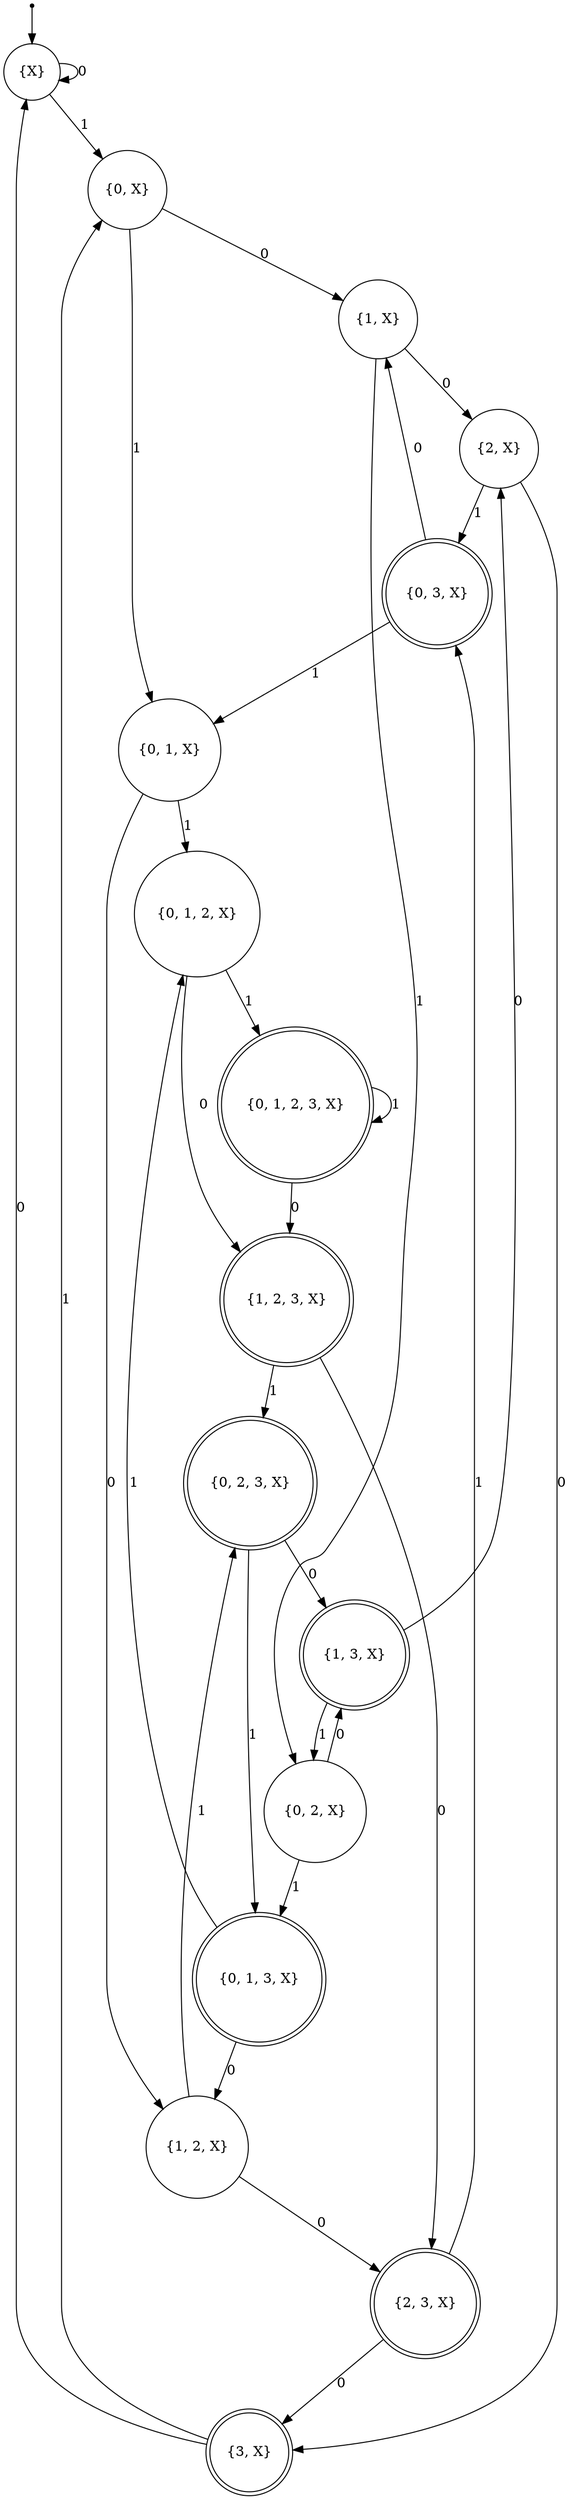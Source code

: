 digraph {

    "__init" [shape = point];
    "{0, X}" [shape = circle];
    "{1, X}" [shape = circle];
    "{2, X}" [shape = circle];
    "{0, 1, 2, X}" [shape = circle];
    "{3, X}" [shape = doublecircle];
    "{0, 1, 3, X}" [shape = doublecircle];
    "{0, 2, 3, X}" [shape = doublecircle];
    "{1, 2, 3, X}" [shape = doublecircle];
    "{X}" [shape = circle];
    "{0, 1, X}" [shape = circle];
    "{0, 2, X}" [shape = circle];
    "{1, 2, X}" [shape = circle];
    "{0, 3, X}" [shape = doublecircle];
    "{1, 3, X}" [shape = doublecircle];
    "{2, 3, X}" [shape = doublecircle];
    "{0, 1, 2, 3, X}" [shape = doublecircle];

    __init -> "{X}";

    "{0, X}" -> "{1, X}" [label = "0"];
    "{0, X}" -> "{0, 1, X}" [label = "1"];
    "{1, X}" -> "{2, X}" [label = "0"];
    "{1, X}" -> "{0, 2, X}" [label = "1"];
    "{2, X}" -> "{3, X}" [label = "0"];
    "{2, X}" -> "{0, 3, X}" [label = "1"];
    "{0, 1, 2, X}" -> "{1, 2, 3, X}" [label = "0"];
    "{0, 1, 2, X}" -> "{0, 1, 2, 3, X}" [label = "1"];
    "{3, X}" -> "{X}" [label = "0"];
    "{3, X}" -> "{0, X}" [label = "1"];
    "{0, 1, 3, X}" -> "{1, 2, X}" [label = "0"];
    "{0, 1, 3, X}" -> "{0, 1, 2, X}" [label = "1"];
    "{0, 2, 3, X}" -> "{1, 3, X}" [label = "0"];
    "{0, 2, 3, X}" -> "{0, 1, 3, X}" [label = "1"];
    "{1, 2, 3, X}" -> "{2, 3, X}" [label = "0"];
    "{1, 2, 3, X}" -> "{0, 2, 3, X}" [label = "1"];
    "{X}" -> "{X}" [label = "0"];
    "{X}" -> "{0, X}" [label = "1"];
    "{0, 1, X}" -> "{1, 2, X}" [label = "0"];
    "{0, 1, X}" -> "{0, 1, 2, X}" [label = "1"];
    "{0, 2, X}" -> "{1, 3, X}" [label = "0"];
    "{0, 2, X}" -> "{0, 1, 3, X}" [label = "1"];
    "{1, 2, X}" -> "{2, 3, X}" [label = "0"];
    "{1, 2, X}" -> "{0, 2, 3, X}" [label = "1"];
    "{0, 3, X}" -> "{1, X}" [label = "0"];
    "{0, 3, X}" -> "{0, 1, X}" [label = "1"];
    "{1, 3, X}" -> "{2, X}" [label = "0"];
    "{1, 3, X}" -> "{0, 2, X}" [label = "1"];
    "{2, 3, X}" -> "{3, X}" [label = "0"];
    "{2, 3, X}" -> "{0, 3, X}" [label = "1"];
    "{0, 1, 2, 3, X}" -> "{1, 2, 3, X}" [label = "0"];
    "{0, 1, 2, 3, X}" -> "{0, 1, 2, 3, X}" [label = "1"];
}